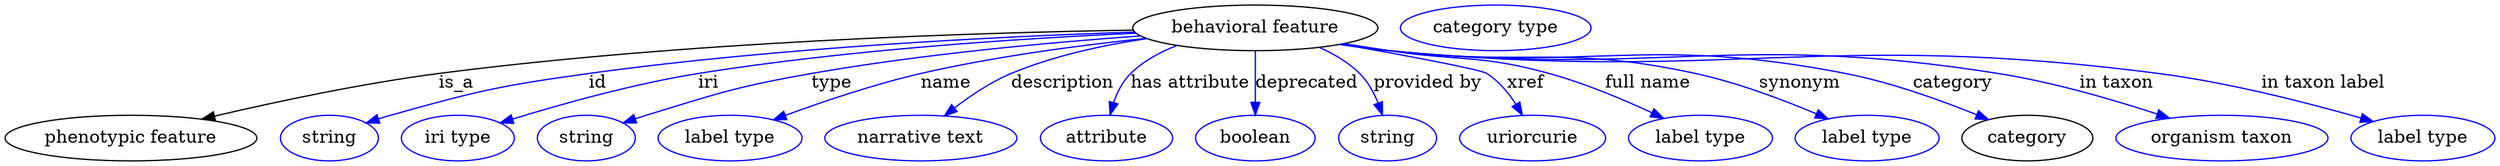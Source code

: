 digraph {
	graph [bb="0,0,1954.3,123"];
	node [label="\N"];
	"behavioral feature"	[height=0.5,
		label="behavioral feature",
		pos="980.79,105",
		width=2.672];
	"phenotypic feature"	[height=0.5,
		pos="98.791,18",
		width=2.7442];
	"behavioral feature" -> "phenotypic feature"	[label=is_a,
		lp="353.79,61.5",
		pos="e,154.39,33.012 884.81,103.24 759.11,101.22 532.09,94.054 339.79,69 279.86,61.192 212.59,46.749 164.38,35.386"];
	id	[color=blue,
		height=0.5,
		label=string,
		pos="253.79,18",
		width=1.0652];
	"behavioral feature" -> id	[color=blue,
		label=id,
		lp="464.79,61.5",
		pos="e,282.78,29.96 885.9,101.69 780.8,98.187 606.52,89.602 457.79,69 387.59,59.276 370.01,55.205 301.79,36 298.69,35.126 295.49,34.155 \
292.29,33.133",
		style=solid];
	iri	[color=blue,
		height=0.5,
		label="iri type",
		pos="354.79,18",
		width=1.2277];
	"behavioral feature" -> iri	[color=blue,
		label=iri,
		lp="551.79,61.5",
		pos="e,388.16,29.976 886.93,100.82 798.08,96.788 661.2,87.927 543.79,69 492.88,60.793 435.84,44.718 397.86,33.003",
		style=solid];
	type	[color=blue,
		height=0.5,
		label=string,
		pos="455.79,18",
		width=1.0652];
	"behavioral feature" -> type	[color=blue,
		label=type,
		lp="648.79,61.5",
		pos="e,484.72,29.97 890.52,98.61 819.97,93.51 719.65,84.305 632.79,69 574.09,58.656 559.78,53.492 502.79,36 500.03,35.153 497.19,34.238 \
494.35,33.289",
		style=solid];
	name	[color=blue,
		height=0.5,
		label="label type",
		pos="568.79,18",
		width=1.5707];
	"behavioral feature" -> name	[color=blue,
		label=name,
		lp="738.79,61.5",
		pos="e,602.82,32.396 895.4,96.71 843.83,91.292 777.03,82.468 718.79,69 682.27,60.553 642.03,46.89 612.43,35.979",
		style=solid];
	description	[color=blue,
		height=0.5,
		label="narrative text",
		pos="718.79,18",
		width=2.0943];
	"behavioral feature" -> description	[color=blue,
		label=description,
		lp="829.29,61.5",
		pos="e,737.02,35.476 895.31,96.59 861.2,91.56 822.18,83.128 788.79,69 773.15,62.38 757.58,51.771 745.12,42.026",
		style=solid];
	"has attribute"	[color=blue,
		height=0.5,
		label=attribute,
		pos="863.79,18",
		width=1.4443];
	"behavioral feature" -> "has attribute"	[color=blue,
		label="has attribute",
		lp="929.79,61.5",
		pos="e,866.57,36.309 919.14,91.074 905.88,85.966 892.86,78.864 882.79,69 876.47,62.808 872.23,54.3 869.38,46.058",
		style=solid];
	deprecated	[color=blue,
		height=0.5,
		label=boolean,
		pos="980.79,18",
		width=1.2999];
	"behavioral feature" -> deprecated	[color=blue,
		label=deprecated,
		lp="1021.3,61.5",
		pos="e,980.79,36.175 980.79,86.799 980.79,75.163 980.79,59.548 980.79,46.237",
		style=solid];
	"provided by"	[color=blue,
		height=0.5,
		label=string,
		pos="1083.8,18",
		width=1.0652];
	"behavioral feature" -> "provided by"	[color=blue,
		label="provided by",
		lp="1116.3,61.5",
		pos="e,1080.1,36.148 1031.4,89.569 1042.8,84.492 1054.1,77.781 1062.8,69 1069.1,62.639 1073.6,54.089 1076.8,45.859",
		style=solid];
	xref	[color=blue,
		height=0.5,
		label=uriorcurie,
		pos="1197.8,18",
		width=1.5887];
	"behavioral feature" -> xref	[color=blue,
		label=xref,
		lp="1193.3,61.5",
		pos="e,1190.2,36.007 1048.5,92.207 1098.2,83.354 1157.8,72.226 1162.8,69 1172,63.036 1179.5,53.721 1185.1,44.74",
		style=solid];
	"full name"	[color=blue,
		height=0.5,
		label="label type",
		pos="1329.8,18",
		width=1.5707];
	"behavioral feature" -> "full name"	[color=blue,
		label="full name",
		lp="1289.3,61.5",
		pos="e,1301,33.707 1050.5,92.525 1062.3,90.641 1074.4,88.738 1085.8,87 1141.7,78.479 1157.3,84.162 1211.8,69 1239.4,61.33 1269,48.745 \
1291.7,38.12",
		style=solid];
	synonym	[color=blue,
		height=0.5,
		label="label type",
		pos="1460.8,18",
		width=1.5707];
	"behavioral feature" -> synonym	[color=blue,
		label=synonym,
		lp="1407.8,61.5",
		pos="e,1430.1,33.282 1048.5,92.169 1060.8,90.251 1073.7,88.429 1085.8,87 1192.5,74.405 1221.9,92.004 1326.8,69 1359.4,61.848 1394.7,48.412 \
1420.9,37.268",
		style=solid];
	category	[height=0.5,
		pos="1586.8,18",
		width=1.4263];
	"behavioral feature" -> category	[color=blue,
		label=category,
		lp="1528.3,61.5",
		pos="e,1556.3,32.55 1047.9,92.012 1060.4,90.086 1073.5,88.301 1085.8,87 1244.2,70.244 1287.4,99.604 1443.8,69 1479.6,61.995 1518.5,47.911 \
1546.8,36.471",
		style=solid];
	"in taxon"	[color=blue,
		height=0.5,
		label="organism taxon",
		pos="1739.8,18",
		width=2.3109];
	"behavioral feature" -> "in taxon"	[color=blue,
		label="in taxon",
		lp="1656.8,61.5",
		pos="e,1698.5,33.781 1047.3,91.971 1060,90.024 1073.3,88.242 1085.8,87 1297.3,65.971 1353.8,102.29 1563.8,69 1606.6,62.21 1653.8,48.442 \
1688.6,37.07",
		style=solid];
	"in taxon label"	[color=blue,
		height=0.5,
		label="label type",
		pos="1897.8,18",
		width=1.5707];
	"behavioral feature" -> "in taxon label"	[color=blue,
		label="in taxon label",
		lp="1819.3,61.5",
		pos="e,1858.8,31.029 1047,91.934 1059.8,89.978 1073.2,88.202 1085.8,87 1353.1,61.484 1423.5,103.57 1689.8,69 1745.2,61.809 1807.3,45.802 \
1849.1,33.825",
		style=solid];
	"named thing_category"	[color=blue,
		height=0.5,
		label="category type",
		pos="1169.8,105",
		width=2.0762];
}
